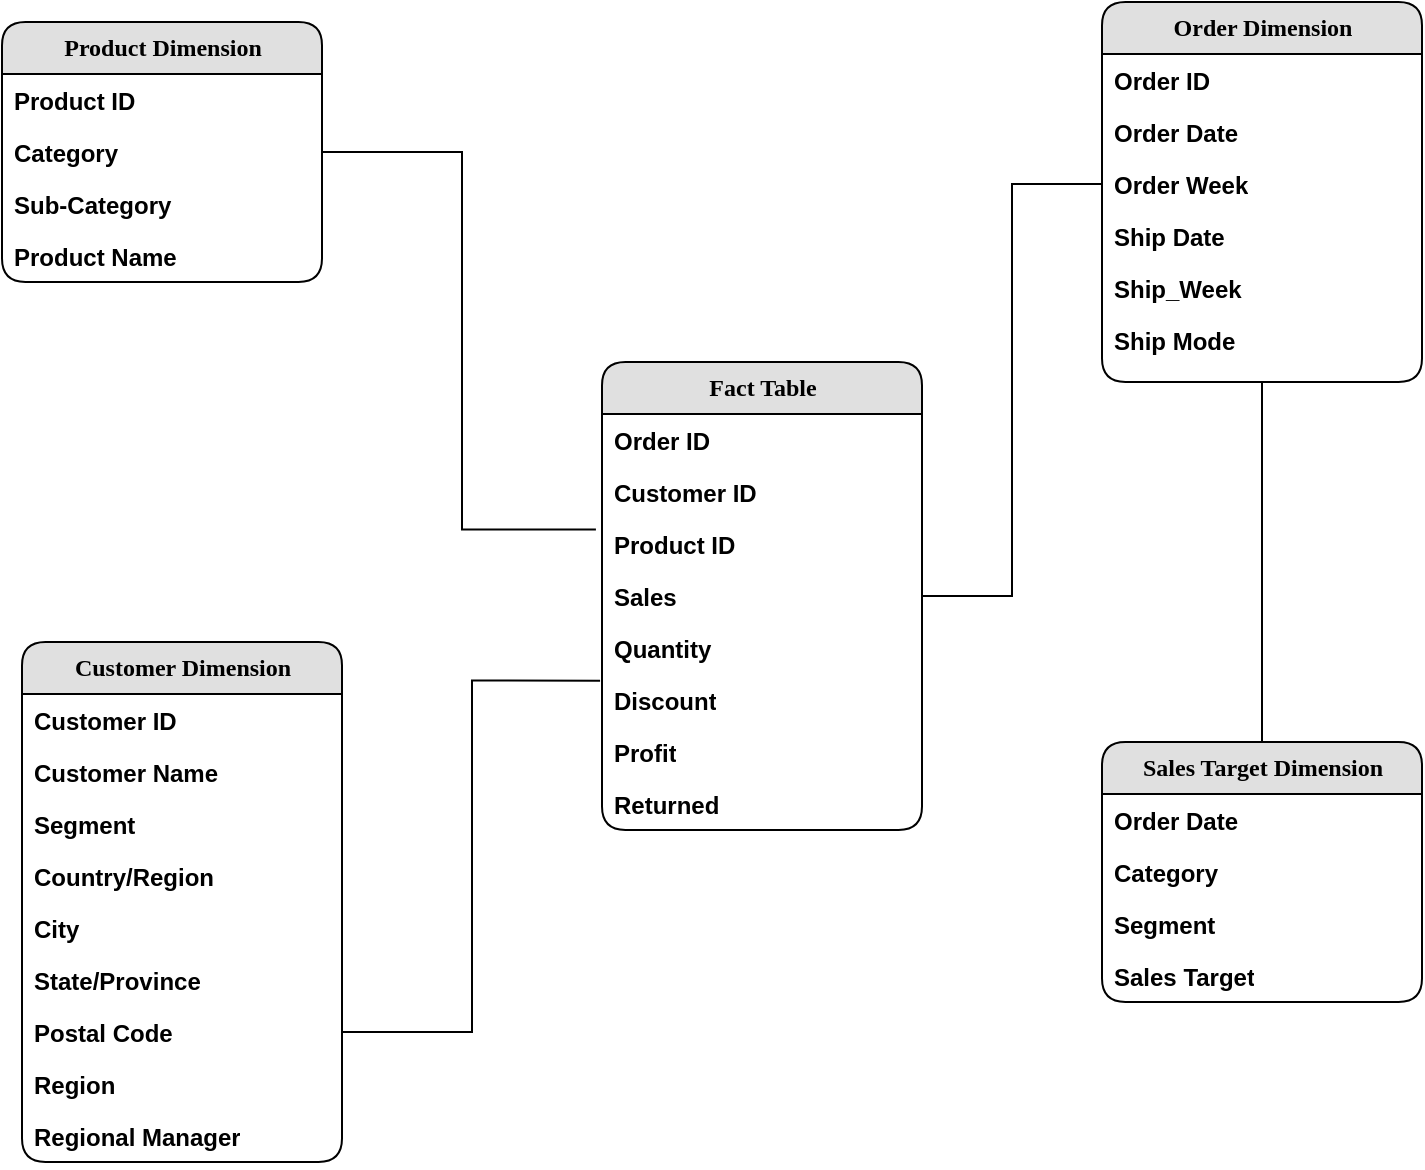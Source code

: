<mxfile version="20.8.20" type="github">
  <diagram name="Page-1" id="b520641d-4fe3-3701-9064-5fc419738815">
    <mxGraphModel dx="1062" dy="829" grid="1" gridSize="10" guides="1" tooltips="1" connect="1" arrows="1" fold="1" page="1" pageScale="1" pageWidth="1100" pageHeight="850" background="none" math="0" shadow="0">
      <root>
        <mxCell id="0" />
        <mxCell id="1" parent="0" />
        <mxCell id="21ea969265ad0168-6" value="Fact Table" style="swimlane;html=1;fontStyle=1;childLayout=stackLayout;horizontal=1;startSize=26;fillColor=#e0e0e0;horizontalStack=0;resizeParent=1;resizeLast=0;collapsible=1;marginBottom=0;swimlaneFillColor=#ffffff;align=center;rounded=1;shadow=0;comic=0;labelBackgroundColor=none;strokeWidth=1;fontFamily=Verdana;fontSize=12;" parent="1" vertex="1">
          <mxGeometry x="440" y="260" width="160" height="234" as="geometry">
            <mxRectangle x="410" y="290" width="100" height="30" as="alternateBounds" />
          </mxGeometry>
        </mxCell>
        <mxCell id="21ea969265ad0168-8" value="Order ID" style="text;html=1;strokeColor=none;fillColor=none;spacingLeft=4;spacingRight=4;whiteSpace=wrap;overflow=hidden;rotatable=0;points=[[0,0.5],[1,0.5]];portConstraint=eastwest;rounded=1;fontStyle=1" parent="21ea969265ad0168-6" vertex="1">
          <mxGeometry y="26" width="160" height="26" as="geometry" />
        </mxCell>
        <mxCell id="21ea969265ad0168-9" value="Customer ID" style="text;html=1;strokeColor=none;fillColor=none;spacingLeft=4;spacingRight=4;whiteSpace=wrap;overflow=hidden;rotatable=0;points=[[0,0.5],[1,0.5]];portConstraint=eastwest;rounded=1;fontStyle=1" parent="21ea969265ad0168-6" vertex="1">
          <mxGeometry y="52" width="160" height="26" as="geometry" />
        </mxCell>
        <mxCell id="qUF86sPxYagZ20vX43T9-1" value="Product ID" style="text;html=1;strokeColor=none;fillColor=none;spacingLeft=4;spacingRight=4;whiteSpace=wrap;overflow=hidden;rotatable=0;points=[[0,0.5],[1,0.5]];portConstraint=eastwest;rounded=1;fontStyle=1" vertex="1" parent="21ea969265ad0168-6">
          <mxGeometry y="78" width="160" height="26" as="geometry" />
        </mxCell>
        <mxCell id="qUF86sPxYagZ20vX43T9-3" value="Sales" style="text;html=1;strokeColor=none;fillColor=none;spacingLeft=4;spacingRight=4;whiteSpace=wrap;overflow=hidden;rotatable=0;points=[[0,0.5],[1,0.5]];portConstraint=eastwest;rounded=1;fontStyle=1" vertex="1" parent="21ea969265ad0168-6">
          <mxGeometry y="104" width="160" height="26" as="geometry" />
        </mxCell>
        <mxCell id="qUF86sPxYagZ20vX43T9-28" value="Quantity" style="text;html=1;strokeColor=none;fillColor=none;spacingLeft=4;spacingRight=4;whiteSpace=wrap;overflow=hidden;rotatable=0;points=[[0,0.5],[1,0.5]];portConstraint=eastwest;rounded=1;fontStyle=1" vertex="1" parent="21ea969265ad0168-6">
          <mxGeometry y="130" width="160" height="26" as="geometry" />
        </mxCell>
        <mxCell id="qUF86sPxYagZ20vX43T9-29" value="Discount" style="text;html=1;strokeColor=none;fillColor=none;spacingLeft=4;spacingRight=4;whiteSpace=wrap;overflow=hidden;rotatable=0;points=[[0,0.5],[1,0.5]];portConstraint=eastwest;rounded=1;fontStyle=1" vertex="1" parent="21ea969265ad0168-6">
          <mxGeometry y="156" width="160" height="26" as="geometry" />
        </mxCell>
        <mxCell id="qUF86sPxYagZ20vX43T9-30" value="Profit" style="text;html=1;strokeColor=none;fillColor=none;spacingLeft=4;spacingRight=4;whiteSpace=wrap;overflow=hidden;rotatable=0;points=[[0,0.5],[1,0.5]];portConstraint=eastwest;rounded=1;fontStyle=1" vertex="1" parent="21ea969265ad0168-6">
          <mxGeometry y="182" width="160" height="26" as="geometry" />
        </mxCell>
        <mxCell id="qUF86sPxYagZ20vX43T9-31" value="Returned" style="text;html=1;strokeColor=none;fillColor=none;spacingLeft=4;spacingRight=4;whiteSpace=wrap;overflow=hidden;rotatable=0;points=[[0,0.5],[1,0.5]];portConstraint=eastwest;rounded=1;fontStyle=1" vertex="1" parent="21ea969265ad0168-6">
          <mxGeometry y="208" width="160" height="26" as="geometry" />
        </mxCell>
        <mxCell id="qUF86sPxYagZ20vX43T9-4" value="Product Dimension" style="swimlane;html=1;fontStyle=1;childLayout=stackLayout;horizontal=1;startSize=26;fillColor=#e0e0e0;horizontalStack=0;resizeParent=1;resizeLast=0;collapsible=1;marginBottom=0;swimlaneFillColor=#ffffff;align=center;rounded=1;shadow=0;comic=0;labelBackgroundColor=none;strokeWidth=1;fontFamily=Verdana;fontSize=12;" vertex="1" parent="1">
          <mxGeometry x="140" y="90" width="160" height="130" as="geometry">
            <mxRectangle x="410" y="290" width="100" height="30" as="alternateBounds" />
          </mxGeometry>
        </mxCell>
        <mxCell id="qUF86sPxYagZ20vX43T9-5" value="Product ID" style="text;html=1;strokeColor=none;fillColor=none;spacingLeft=4;spacingRight=4;whiteSpace=wrap;overflow=hidden;rotatable=0;points=[[0,0.5],[1,0.5]];portConstraint=eastwest;rounded=1;fontStyle=1" vertex="1" parent="qUF86sPxYagZ20vX43T9-4">
          <mxGeometry y="26" width="160" height="26" as="geometry" />
        </mxCell>
        <mxCell id="qUF86sPxYagZ20vX43T9-6" value="Category" style="text;html=1;strokeColor=none;fillColor=none;spacingLeft=4;spacingRight=4;whiteSpace=wrap;overflow=hidden;rotatable=0;points=[[0,0.5],[1,0.5]];portConstraint=eastwest;rounded=1;fontStyle=1" vertex="1" parent="qUF86sPxYagZ20vX43T9-4">
          <mxGeometry y="52" width="160" height="26" as="geometry" />
        </mxCell>
        <mxCell id="qUF86sPxYagZ20vX43T9-7" value="Sub-Category" style="text;html=1;strokeColor=none;fillColor=none;spacingLeft=4;spacingRight=4;whiteSpace=wrap;overflow=hidden;rotatable=0;points=[[0,0.5],[1,0.5]];portConstraint=eastwest;rounded=1;fontStyle=1" vertex="1" parent="qUF86sPxYagZ20vX43T9-4">
          <mxGeometry y="78" width="160" height="26" as="geometry" />
        </mxCell>
        <mxCell id="qUF86sPxYagZ20vX43T9-8" value="Product Name" style="text;html=1;strokeColor=none;fillColor=none;spacingLeft=4;spacingRight=4;whiteSpace=wrap;overflow=hidden;rotatable=0;points=[[0,0.5],[1,0.5]];portConstraint=eastwest;rounded=1;fontStyle=1" vertex="1" parent="qUF86sPxYagZ20vX43T9-4">
          <mxGeometry y="104" width="160" height="26" as="geometry" />
        </mxCell>
        <mxCell id="qUF86sPxYagZ20vX43T9-10" value="Order Dimension" style="swimlane;html=1;fontStyle=1;childLayout=stackLayout;horizontal=1;startSize=26;fillColor=#e0e0e0;horizontalStack=0;resizeParent=1;resizeLast=0;collapsible=1;marginBottom=0;swimlaneFillColor=#ffffff;align=center;rounded=1;shadow=0;comic=0;labelBackgroundColor=none;strokeWidth=1;fontFamily=Verdana;fontSize=12;" vertex="1" parent="1">
          <mxGeometry x="690" y="80" width="160" height="190" as="geometry">
            <mxRectangle x="410" y="290" width="100" height="30" as="alternateBounds" />
          </mxGeometry>
        </mxCell>
        <mxCell id="qUF86sPxYagZ20vX43T9-11" value="Order ID" style="text;html=1;strokeColor=none;fillColor=none;spacingLeft=4;spacingRight=4;whiteSpace=wrap;overflow=hidden;rotatable=0;points=[[0,0.5],[1,0.5]];portConstraint=eastwest;rounded=1;fontStyle=1" vertex="1" parent="qUF86sPxYagZ20vX43T9-10">
          <mxGeometry y="26" width="160" height="26" as="geometry" />
        </mxCell>
        <mxCell id="qUF86sPxYagZ20vX43T9-12" value="Order Date" style="text;html=1;strokeColor=none;fillColor=none;spacingLeft=4;spacingRight=4;whiteSpace=wrap;overflow=hidden;rotatable=0;points=[[0,0.5],[1,0.5]];portConstraint=eastwest;rounded=1;fontStyle=1" vertex="1" parent="qUF86sPxYagZ20vX43T9-10">
          <mxGeometry y="52" width="160" height="26" as="geometry" />
        </mxCell>
        <mxCell id="qUF86sPxYagZ20vX43T9-13" value="Order Week" style="text;html=1;strokeColor=none;fillColor=none;spacingLeft=4;spacingRight=4;whiteSpace=wrap;overflow=hidden;rotatable=0;points=[[0,0.5],[1,0.5]];portConstraint=eastwest;rounded=1;fontStyle=1" vertex="1" parent="qUF86sPxYagZ20vX43T9-10">
          <mxGeometry y="78" width="160" height="26" as="geometry" />
        </mxCell>
        <mxCell id="qUF86sPxYagZ20vX43T9-14" value="Ship Date" style="text;html=1;strokeColor=none;fillColor=none;spacingLeft=4;spacingRight=4;whiteSpace=wrap;overflow=hidden;rotatable=0;points=[[0,0.5],[1,0.5]];portConstraint=eastwest;rounded=1;fontStyle=1" vertex="1" parent="qUF86sPxYagZ20vX43T9-10">
          <mxGeometry y="104" width="160" height="26" as="geometry" />
        </mxCell>
        <mxCell id="qUF86sPxYagZ20vX43T9-15" value="Ship_Week" style="text;html=1;strokeColor=none;fillColor=none;spacingLeft=4;spacingRight=4;whiteSpace=wrap;overflow=hidden;rotatable=0;points=[[0,0.5],[1,0.5]];portConstraint=eastwest;rounded=1;fontStyle=1" vertex="1" parent="qUF86sPxYagZ20vX43T9-10">
          <mxGeometry y="130" width="160" height="26" as="geometry" />
        </mxCell>
        <mxCell id="qUF86sPxYagZ20vX43T9-44" value="Ship Mode" style="text;html=1;strokeColor=none;fillColor=none;spacingLeft=4;spacingRight=4;whiteSpace=wrap;overflow=hidden;rotatable=0;points=[[0,0.5],[1,0.5]];portConstraint=eastwest;rounded=1;fontStyle=1" vertex="1" parent="qUF86sPxYagZ20vX43T9-10">
          <mxGeometry y="156" width="160" height="26" as="geometry" />
        </mxCell>
        <mxCell id="qUF86sPxYagZ20vX43T9-16" value="Customer Dimension" style="swimlane;html=1;fontStyle=1;childLayout=stackLayout;horizontal=1;startSize=26;fillColor=#e0e0e0;horizontalStack=0;resizeParent=1;resizeLast=0;collapsible=1;marginBottom=0;swimlaneFillColor=#ffffff;align=center;rounded=1;shadow=0;comic=0;labelBackgroundColor=none;strokeWidth=1;fontFamily=Verdana;fontSize=12;" vertex="1" parent="1">
          <mxGeometry x="150" y="400" width="160" height="260" as="geometry">
            <mxRectangle x="410" y="290" width="100" height="30" as="alternateBounds" />
          </mxGeometry>
        </mxCell>
        <mxCell id="qUF86sPxYagZ20vX43T9-17" value="Customer ID" style="text;html=1;strokeColor=none;fillColor=none;spacingLeft=4;spacingRight=4;whiteSpace=wrap;overflow=hidden;rotatable=0;points=[[0,0.5],[1,0.5]];portConstraint=eastwest;rounded=1;fontStyle=1" vertex="1" parent="qUF86sPxYagZ20vX43T9-16">
          <mxGeometry y="26" width="160" height="26" as="geometry" />
        </mxCell>
        <mxCell id="qUF86sPxYagZ20vX43T9-20" value="Customer Name" style="text;html=1;strokeColor=none;fillColor=none;spacingLeft=4;spacingRight=4;whiteSpace=wrap;overflow=hidden;rotatable=0;points=[[0,0.5],[1,0.5]];portConstraint=eastwest;rounded=1;fontStyle=1" vertex="1" parent="qUF86sPxYagZ20vX43T9-16">
          <mxGeometry y="52" width="160" height="26" as="geometry" />
        </mxCell>
        <mxCell id="qUF86sPxYagZ20vX43T9-21" value="Segment" style="text;html=1;strokeColor=none;fillColor=none;spacingLeft=4;spacingRight=4;whiteSpace=wrap;overflow=hidden;rotatable=0;points=[[0,0.5],[1,0.5]];portConstraint=eastwest;rounded=1;fontStyle=1" vertex="1" parent="qUF86sPxYagZ20vX43T9-16">
          <mxGeometry y="78" width="160" height="26" as="geometry" />
        </mxCell>
        <mxCell id="qUF86sPxYagZ20vX43T9-32" value="Country/Region" style="text;html=1;strokeColor=none;fillColor=none;spacingLeft=4;spacingRight=4;whiteSpace=wrap;overflow=hidden;rotatable=0;points=[[0,0.5],[1,0.5]];portConstraint=eastwest;rounded=1;fontStyle=1" vertex="1" parent="qUF86sPxYagZ20vX43T9-16">
          <mxGeometry y="104" width="160" height="26" as="geometry" />
        </mxCell>
        <mxCell id="qUF86sPxYagZ20vX43T9-33" value="City" style="text;html=1;strokeColor=none;fillColor=none;spacingLeft=4;spacingRight=4;whiteSpace=wrap;overflow=hidden;rotatable=0;points=[[0,0.5],[1,0.5]];portConstraint=eastwest;rounded=1;fontStyle=1" vertex="1" parent="qUF86sPxYagZ20vX43T9-16">
          <mxGeometry y="130" width="160" height="26" as="geometry" />
        </mxCell>
        <mxCell id="qUF86sPxYagZ20vX43T9-34" value="State/Province" style="text;html=1;strokeColor=none;fillColor=none;spacingLeft=4;spacingRight=4;whiteSpace=wrap;overflow=hidden;rotatable=0;points=[[0,0.5],[1,0.5]];portConstraint=eastwest;rounded=1;fontStyle=1" vertex="1" parent="qUF86sPxYagZ20vX43T9-16">
          <mxGeometry y="156" width="160" height="26" as="geometry" />
        </mxCell>
        <mxCell id="qUF86sPxYagZ20vX43T9-35" value="Postal Code" style="text;html=1;strokeColor=none;fillColor=none;spacingLeft=4;spacingRight=4;whiteSpace=wrap;overflow=hidden;rotatable=0;points=[[0,0.5],[1,0.5]];portConstraint=eastwest;rounded=1;fontStyle=1" vertex="1" parent="qUF86sPxYagZ20vX43T9-16">
          <mxGeometry y="182" width="160" height="26" as="geometry" />
        </mxCell>
        <mxCell id="qUF86sPxYagZ20vX43T9-45" value="Region" style="text;html=1;strokeColor=none;fillColor=none;spacingLeft=4;spacingRight=4;whiteSpace=wrap;overflow=hidden;rotatable=0;points=[[0,0.5],[1,0.5]];portConstraint=eastwest;rounded=1;fontStyle=1" vertex="1" parent="qUF86sPxYagZ20vX43T9-16">
          <mxGeometry y="208" width="160" height="26" as="geometry" />
        </mxCell>
        <mxCell id="qUF86sPxYagZ20vX43T9-46" value="Regional Manager" style="text;html=1;strokeColor=none;fillColor=none;spacingLeft=4;spacingRight=4;whiteSpace=wrap;overflow=hidden;rotatable=0;points=[[0,0.5],[1,0.5]];portConstraint=eastwest;rounded=1;fontStyle=1" vertex="1" parent="qUF86sPxYagZ20vX43T9-16">
          <mxGeometry y="234" width="160" height="26" as="geometry" />
        </mxCell>
        <mxCell id="qUF86sPxYagZ20vX43T9-51" style="edgeStyle=orthogonalEdgeStyle;rounded=0;orthogonalLoop=1;jettySize=auto;html=1;exitX=0.5;exitY=0;exitDx=0;exitDy=0;entryX=0.5;entryY=1;entryDx=0;entryDy=0;endArrow=none;endFill=0;" edge="1" parent="1" source="qUF86sPxYagZ20vX43T9-22" target="qUF86sPxYagZ20vX43T9-10">
          <mxGeometry relative="1" as="geometry" />
        </mxCell>
        <mxCell id="qUF86sPxYagZ20vX43T9-22" value="Sales Target Dimension" style="swimlane;html=1;fontStyle=1;childLayout=stackLayout;horizontal=1;startSize=26;fillColor=#e0e0e0;horizontalStack=0;resizeParent=1;resizeLast=0;collapsible=1;marginBottom=0;swimlaneFillColor=#ffffff;align=center;rounded=1;shadow=0;comic=0;labelBackgroundColor=none;strokeWidth=1;fontFamily=Verdana;fontSize=12;" vertex="1" parent="1">
          <mxGeometry x="690" y="450" width="160" height="130" as="geometry">
            <mxRectangle x="410" y="290" width="100" height="30" as="alternateBounds" />
          </mxGeometry>
        </mxCell>
        <mxCell id="qUF86sPxYagZ20vX43T9-23" value="Order Date" style="text;html=1;strokeColor=none;fillColor=none;spacingLeft=4;spacingRight=4;whiteSpace=wrap;overflow=hidden;rotatable=0;points=[[0,0.5],[1,0.5]];portConstraint=eastwest;rounded=1;fontStyle=1" vertex="1" parent="qUF86sPxYagZ20vX43T9-22">
          <mxGeometry y="26" width="160" height="26" as="geometry" />
        </mxCell>
        <mxCell id="qUF86sPxYagZ20vX43T9-24" value="Category" style="text;html=1;strokeColor=none;fillColor=none;spacingLeft=4;spacingRight=4;whiteSpace=wrap;overflow=hidden;rotatable=0;points=[[0,0.5],[1,0.5]];portConstraint=eastwest;rounded=1;fontStyle=1" vertex="1" parent="qUF86sPxYagZ20vX43T9-22">
          <mxGeometry y="52" width="160" height="26" as="geometry" />
        </mxCell>
        <mxCell id="qUF86sPxYagZ20vX43T9-25" value="Segment" style="text;html=1;strokeColor=none;fillColor=none;spacingLeft=4;spacingRight=4;whiteSpace=wrap;overflow=hidden;rotatable=0;points=[[0,0.5],[1,0.5]];portConstraint=eastwest;rounded=1;fontStyle=1" vertex="1" parent="qUF86sPxYagZ20vX43T9-22">
          <mxGeometry y="78" width="160" height="26" as="geometry" />
        </mxCell>
        <mxCell id="qUF86sPxYagZ20vX43T9-26" value="Sales Target" style="text;html=1;strokeColor=none;fillColor=none;spacingLeft=4;spacingRight=4;whiteSpace=wrap;overflow=hidden;rotatable=0;points=[[0,0.5],[1,0.5]];portConstraint=eastwest;rounded=1;fontStyle=1" vertex="1" parent="qUF86sPxYagZ20vX43T9-22">
          <mxGeometry y="104" width="160" height="26" as="geometry" />
        </mxCell>
        <mxCell id="qUF86sPxYagZ20vX43T9-47" style="edgeStyle=orthogonalEdgeStyle;rounded=0;orthogonalLoop=1;jettySize=auto;html=1;exitX=1;exitY=0.5;exitDx=0;exitDy=0;entryX=-0.019;entryY=0.222;entryDx=0;entryDy=0;entryPerimeter=0;endArrow=none;endFill=0;" edge="1" parent="1" source="qUF86sPxYagZ20vX43T9-6" target="qUF86sPxYagZ20vX43T9-1">
          <mxGeometry relative="1" as="geometry" />
        </mxCell>
        <mxCell id="qUF86sPxYagZ20vX43T9-48" style="edgeStyle=orthogonalEdgeStyle;rounded=0;orthogonalLoop=1;jettySize=auto;html=1;exitX=1;exitY=0.5;exitDx=0;exitDy=0;entryX=-0.006;entryY=0.128;entryDx=0;entryDy=0;entryPerimeter=0;endArrow=none;endFill=0;" edge="1" parent="1" source="qUF86sPxYagZ20vX43T9-35" target="qUF86sPxYagZ20vX43T9-29">
          <mxGeometry relative="1" as="geometry" />
        </mxCell>
        <mxCell id="qUF86sPxYagZ20vX43T9-50" style="edgeStyle=orthogonalEdgeStyle;rounded=0;orthogonalLoop=1;jettySize=auto;html=1;exitX=0;exitY=0.5;exitDx=0;exitDy=0;entryX=1;entryY=0.5;entryDx=0;entryDy=0;endArrow=none;endFill=0;" edge="1" parent="1" source="qUF86sPxYagZ20vX43T9-13" target="qUF86sPxYagZ20vX43T9-3">
          <mxGeometry relative="1" as="geometry" />
        </mxCell>
      </root>
    </mxGraphModel>
  </diagram>
</mxfile>
